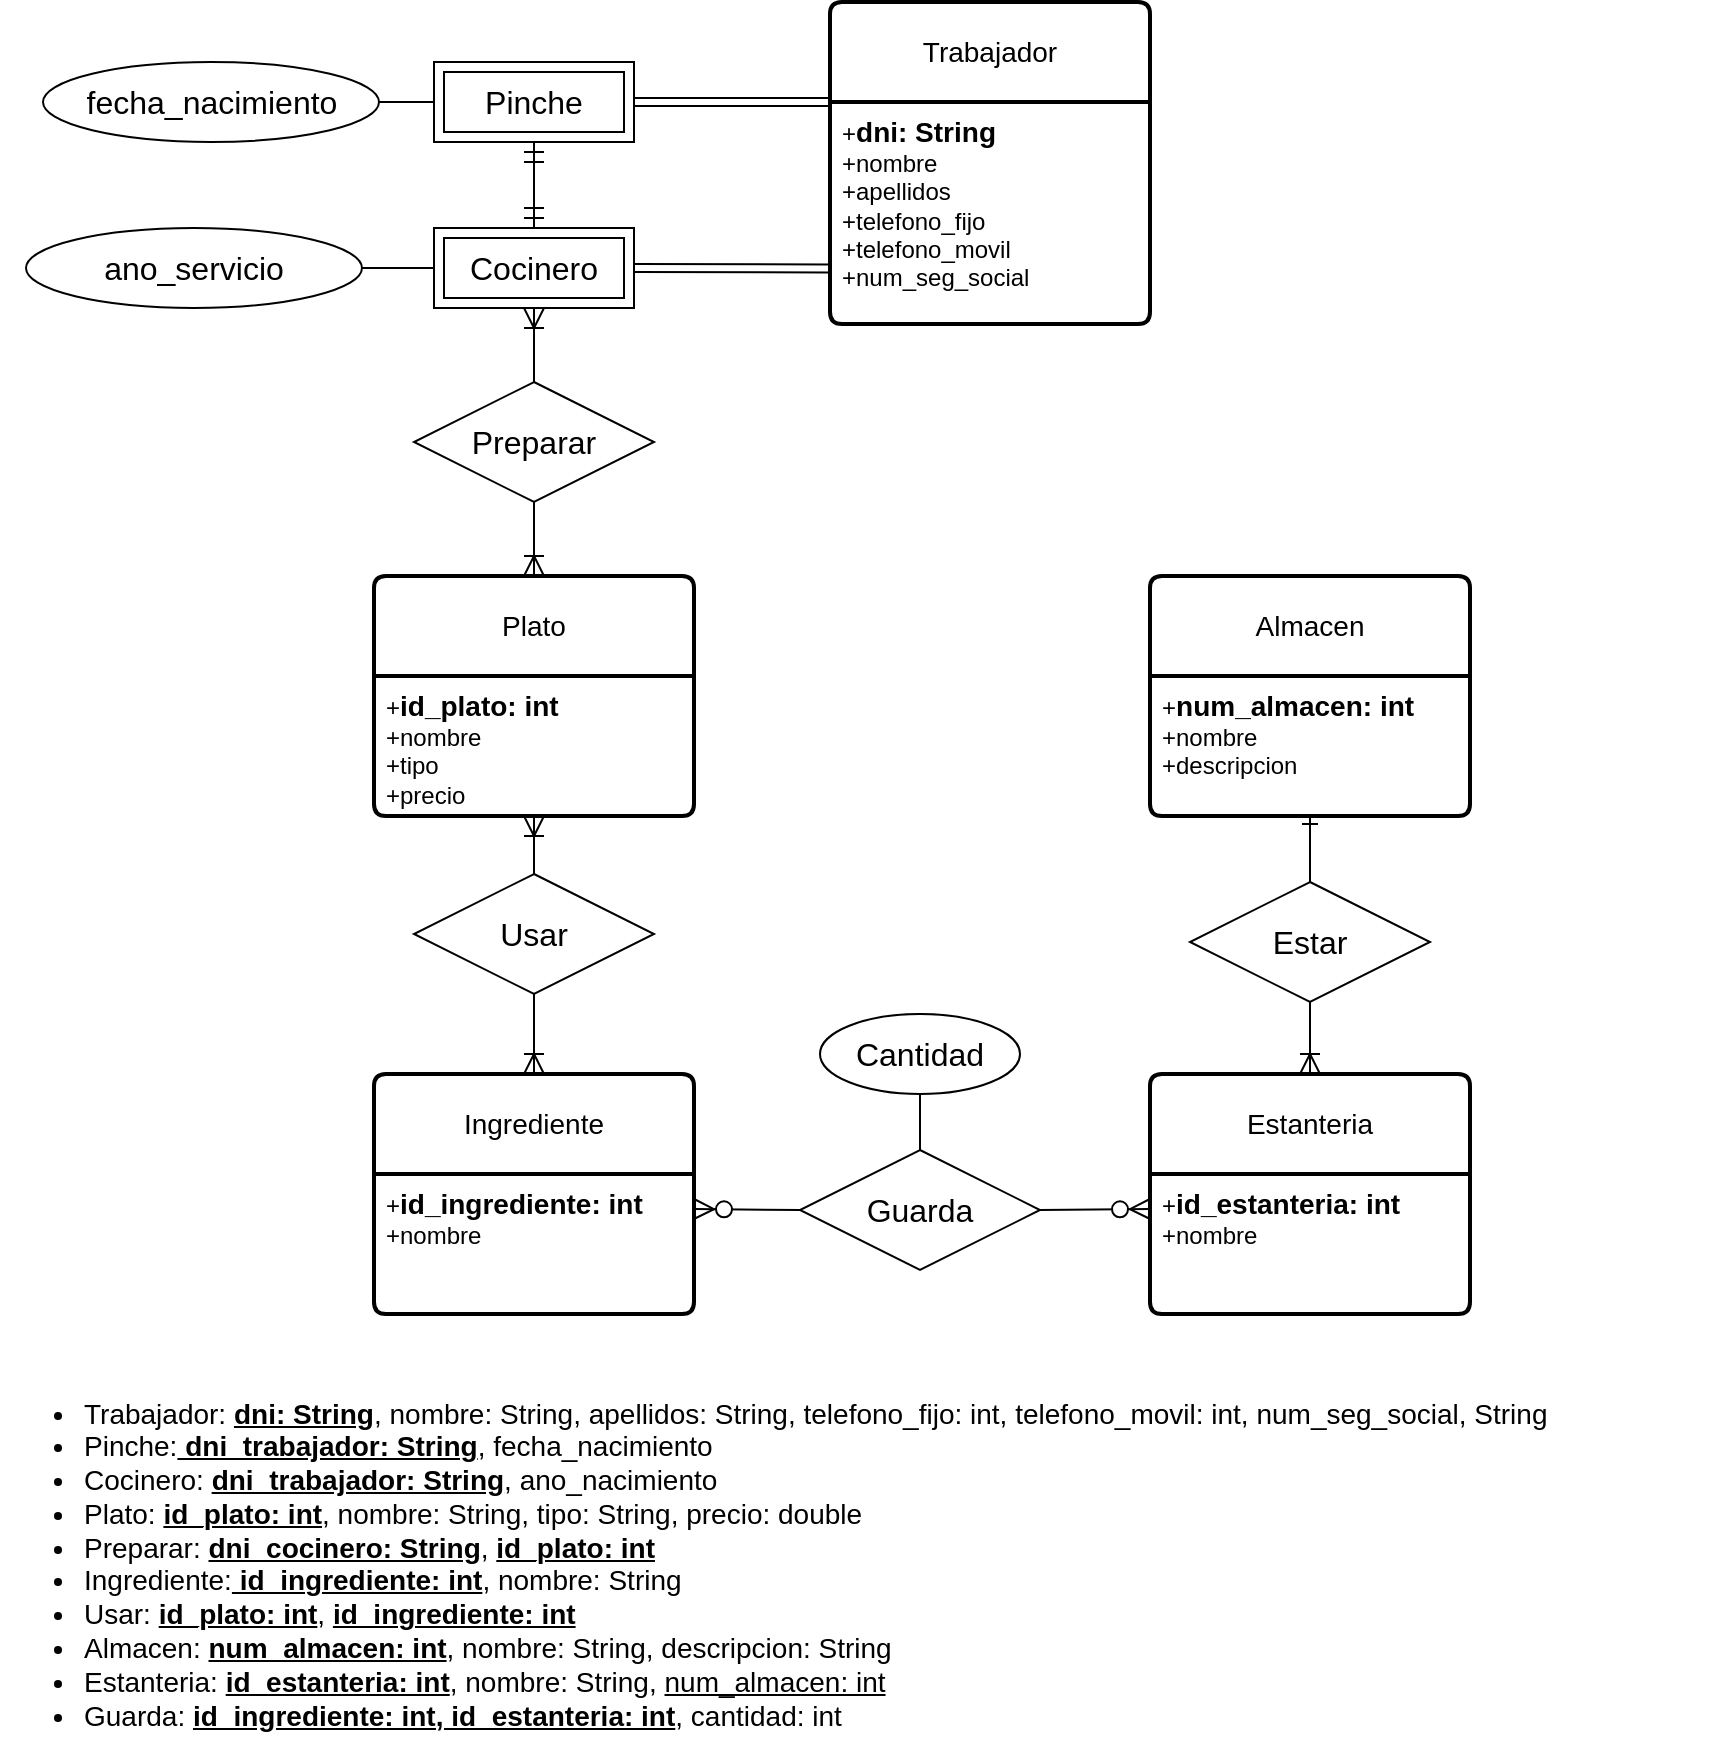 <mxfile version="22.0.4" type="github">
  <diagram name="Página-1" id="PqSsCMHdxQcDdJAgpGdl">
    <mxGraphModel dx="1505" dy="1004" grid="1" gridSize="10" guides="1" tooltips="1" connect="1" arrows="1" fold="1" page="0" pageScale="1" pageWidth="827" pageHeight="1169" math="0" shadow="0">
      <root>
        <mxCell id="0" />
        <mxCell id="1" parent="0" />
        <mxCell id="uwY-2UBI9H5vYCJlG3WE-1" value="Plato" style="swimlane;childLayout=stackLayout;horizontal=1;startSize=50;horizontalStack=0;rounded=1;fontSize=14;fontStyle=0;strokeWidth=2;resizeParent=0;resizeLast=1;shadow=0;dashed=0;align=center;arcSize=4;whiteSpace=wrap;html=1;" parent="1" vertex="1">
          <mxGeometry x="7" y="-44" width="160" height="120" as="geometry" />
        </mxCell>
        <mxCell id="uwY-2UBI9H5vYCJlG3WE-2" value="+&lt;b&gt;&lt;font style=&quot;font-size: 14px;&quot;&gt;id_plato: int&lt;/font&gt;&lt;/b&gt;&lt;br&gt;+nombre&lt;br&gt;+tipo&lt;br&gt;+precio" style="align=left;strokeColor=none;fillColor=none;spacingLeft=4;fontSize=12;verticalAlign=top;resizable=0;rotatable=0;part=1;html=1;" parent="uwY-2UBI9H5vYCJlG3WE-1" vertex="1">
          <mxGeometry y="50" width="160" height="70" as="geometry" />
        </mxCell>
        <mxCell id="uwY-2UBI9H5vYCJlG3WE-4" value="Ingrediente" style="swimlane;childLayout=stackLayout;horizontal=1;startSize=50;horizontalStack=0;rounded=1;fontSize=14;fontStyle=0;strokeWidth=2;resizeParent=0;resizeLast=1;shadow=0;dashed=0;align=center;arcSize=4;whiteSpace=wrap;html=1;" parent="1" vertex="1">
          <mxGeometry x="7" y="205" width="160" height="120" as="geometry" />
        </mxCell>
        <mxCell id="uwY-2UBI9H5vYCJlG3WE-5" value="+&lt;b&gt;&lt;font style=&quot;font-size: 14px;&quot;&gt;id_ingrediente: int&lt;/font&gt;&lt;/b&gt;&lt;br&gt;+nombre" style="align=left;strokeColor=none;fillColor=none;spacingLeft=4;fontSize=12;verticalAlign=top;resizable=0;rotatable=0;part=1;html=1;" parent="uwY-2UBI9H5vYCJlG3WE-4" vertex="1">
          <mxGeometry y="50" width="160" height="70" as="geometry" />
        </mxCell>
        <mxCell id="uwY-2UBI9H5vYCJlG3WE-10" value="Trabajador" style="swimlane;childLayout=stackLayout;horizontal=1;startSize=50;horizontalStack=0;rounded=1;fontSize=14;fontStyle=0;strokeWidth=2;resizeParent=0;resizeLast=1;shadow=0;dashed=0;align=center;arcSize=4;whiteSpace=wrap;html=1;" parent="1" vertex="1">
          <mxGeometry x="235" y="-331" width="160" height="161" as="geometry" />
        </mxCell>
        <mxCell id="uwY-2UBI9H5vYCJlG3WE-11" value="+&lt;b&gt;&lt;font style=&quot;font-size: 14px;&quot;&gt;dni: String&lt;/font&gt;&lt;/b&gt;&lt;br&gt;+nombre&lt;br&gt;+apellidos&lt;br&gt;+telefono_fijo&lt;br&gt;+telefono_movil&lt;br&gt;+num_seg_social" style="align=left;strokeColor=none;fillColor=none;spacingLeft=4;fontSize=12;verticalAlign=top;resizable=0;rotatable=0;part=1;html=1;" parent="uwY-2UBI9H5vYCJlG3WE-10" vertex="1">
          <mxGeometry y="50" width="160" height="111" as="geometry" />
        </mxCell>
        <mxCell id="uwY-2UBI9H5vYCJlG3WE-14" value="Cocinero" style="shape=ext;margin=3;double=1;whiteSpace=wrap;html=1;align=center;fontSize=16;" parent="1" vertex="1">
          <mxGeometry x="37" y="-218" width="100" height="40" as="geometry" />
        </mxCell>
        <mxCell id="uwY-2UBI9H5vYCJlG3WE-15" value="Pinche" style="shape=ext;margin=3;double=1;whiteSpace=wrap;html=1;align=center;fontSize=16;" parent="1" vertex="1">
          <mxGeometry x="37" y="-301" width="100" height="40" as="geometry" />
        </mxCell>
        <mxCell id="uwY-2UBI9H5vYCJlG3WE-16" value="" style="shape=link;html=1;rounded=0;fontSize=12;startSize=8;endSize=8;curved=1;entryX=0;entryY=0;entryDx=0;entryDy=0;exitX=1;exitY=0.5;exitDx=0;exitDy=0;" parent="1" source="uwY-2UBI9H5vYCJlG3WE-15" target="uwY-2UBI9H5vYCJlG3WE-11" edge="1">
          <mxGeometry width="100" relative="1" as="geometry">
            <mxPoint x="83" y="-245" as="sourcePoint" />
            <mxPoint x="183" y="-245" as="targetPoint" />
          </mxGeometry>
        </mxCell>
        <mxCell id="uwY-2UBI9H5vYCJlG3WE-17" value="" style="shape=link;html=1;rounded=0;fontSize=12;startSize=8;endSize=8;curved=1;entryX=0;entryY=0.75;entryDx=0;entryDy=0;exitX=1;exitY=0.5;exitDx=0;exitDy=0;" parent="1" source="uwY-2UBI9H5vYCJlG3WE-14" target="uwY-2UBI9H5vYCJlG3WE-11" edge="1">
          <mxGeometry width="100" relative="1" as="geometry">
            <mxPoint x="107" y="-280" as="sourcePoint" />
            <mxPoint x="213" y="-309" as="targetPoint" />
          </mxGeometry>
        </mxCell>
        <mxCell id="uwY-2UBI9H5vYCJlG3WE-18" value="fecha_nacimiento" style="ellipse;whiteSpace=wrap;html=1;align=center;fontSize=16;" parent="1" vertex="1">
          <mxGeometry x="-158.5" y="-301" width="168" height="40" as="geometry" />
        </mxCell>
        <mxCell id="uwY-2UBI9H5vYCJlG3WE-19" value="ano_servicio" style="ellipse;whiteSpace=wrap;html=1;align=center;fontSize=16;" parent="1" vertex="1">
          <mxGeometry x="-167" y="-218" width="168" height="40" as="geometry" />
        </mxCell>
        <mxCell id="uwY-2UBI9H5vYCJlG3WE-20" value="" style="endArrow=none;html=1;rounded=0;fontSize=12;startSize=8;endSize=8;curved=1;exitX=1;exitY=0.5;exitDx=0;exitDy=0;entryX=0;entryY=0.5;entryDx=0;entryDy=0;" parent="1" source="uwY-2UBI9H5vYCJlG3WE-18" target="uwY-2UBI9H5vYCJlG3WE-15" edge="1">
          <mxGeometry relative="1" as="geometry">
            <mxPoint x="-47" y="-141" as="sourcePoint" />
            <mxPoint x="113" y="-141" as="targetPoint" />
          </mxGeometry>
        </mxCell>
        <mxCell id="uwY-2UBI9H5vYCJlG3WE-21" value="" style="endArrow=none;html=1;rounded=0;fontSize=12;startSize=8;endSize=8;curved=1;exitX=1;exitY=0.5;exitDx=0;exitDy=0;entryX=0;entryY=0.5;entryDx=0;entryDy=0;" parent="1" source="uwY-2UBI9H5vYCJlG3WE-19" target="uwY-2UBI9H5vYCJlG3WE-14" edge="1">
          <mxGeometry relative="1" as="geometry">
            <mxPoint x="-60" y="-380" as="sourcePoint" />
            <mxPoint x="25" y="-380" as="targetPoint" />
          </mxGeometry>
        </mxCell>
        <mxCell id="uwY-2UBI9H5vYCJlG3WE-25" value="Preparar" style="shape=rhombus;perimeter=rhombusPerimeter;whiteSpace=wrap;html=1;align=center;fontSize=16;" parent="1" vertex="1">
          <mxGeometry x="27" y="-141" width="120" height="60" as="geometry" />
        </mxCell>
        <mxCell id="uwY-2UBI9H5vYCJlG3WE-28" value="" style="fontSize=12;html=1;endArrow=ERmandOne;startArrow=ERmandOne;rounded=0;startSize=8;endSize=8;entryX=0.5;entryY=1;entryDx=0;entryDy=0;exitX=0.5;exitY=0;exitDx=0;exitDy=0;" parent="1" source="uwY-2UBI9H5vYCJlG3WE-14" target="uwY-2UBI9H5vYCJlG3WE-15" edge="1">
          <mxGeometry width="100" height="100" relative="1" as="geometry">
            <mxPoint x="79" y="-193" as="sourcePoint" />
            <mxPoint x="16" y="-246" as="targetPoint" />
          </mxGeometry>
        </mxCell>
        <mxCell id="uwY-2UBI9H5vYCJlG3WE-30" value="" style="fontSize=12;html=1;endArrow=ERoneToMany;rounded=0;startSize=8;endSize=8;exitX=0.5;exitY=1;exitDx=0;exitDy=0;entryX=0.5;entryY=0;entryDx=0;entryDy=0;" parent="1" source="uwY-2UBI9H5vYCJlG3WE-25" target="uwY-2UBI9H5vYCJlG3WE-1" edge="1">
          <mxGeometry width="100" height="100" relative="1" as="geometry">
            <mxPoint x="92" y="-85" as="sourcePoint" />
            <mxPoint x="82" y="4" as="targetPoint" />
          </mxGeometry>
        </mxCell>
        <mxCell id="uwY-2UBI9H5vYCJlG3WE-31" value="" style="fontSize=12;html=1;endArrow=ERoneToMany;rounded=0;startSize=8;endSize=8;exitX=0.5;exitY=0;exitDx=0;exitDy=0;entryX=0.5;entryY=1;entryDx=0;entryDy=0;" parent="1" source="uwY-2UBI9H5vYCJlG3WE-25" target="uwY-2UBI9H5vYCJlG3WE-14" edge="1">
          <mxGeometry width="100" height="100" relative="1" as="geometry">
            <mxPoint x="196.5" y="18" as="sourcePoint" />
            <mxPoint x="180" y="-70" as="targetPoint" />
          </mxGeometry>
        </mxCell>
        <mxCell id="uwY-2UBI9H5vYCJlG3WE-34" value="Usar" style="shape=rhombus;perimeter=rhombusPerimeter;whiteSpace=wrap;html=1;align=center;fontSize=16;" parent="1" vertex="1">
          <mxGeometry x="27" y="105" width="120" height="60" as="geometry" />
        </mxCell>
        <mxCell id="uwY-2UBI9H5vYCJlG3WE-35" value="" style="fontSize=12;html=1;endArrow=ERoneToMany;rounded=0;startSize=8;endSize=8;entryX=0.5;entryY=0;entryDx=0;entryDy=0;exitX=0.5;exitY=1;exitDx=0;exitDy=0;" parent="1" source="uwY-2UBI9H5vYCJlG3WE-34" target="uwY-2UBI9H5vYCJlG3WE-4" edge="1">
          <mxGeometry width="100" height="100" relative="1" as="geometry">
            <mxPoint x="80" y="316" as="sourcePoint" />
            <mxPoint x="130" y="366" as="targetPoint" />
          </mxGeometry>
        </mxCell>
        <mxCell id="uwY-2UBI9H5vYCJlG3WE-36" value="" style="fontSize=12;html=1;endArrow=ERoneToMany;rounded=0;startSize=8;endSize=8;exitX=0.5;exitY=0;exitDx=0;exitDy=0;entryX=0.5;entryY=1;entryDx=0;entryDy=0;" parent="1" source="uwY-2UBI9H5vYCJlG3WE-34" target="uwY-2UBI9H5vYCJlG3WE-2" edge="1">
          <mxGeometry width="100" height="100" relative="1" as="geometry">
            <mxPoint x="99.5" y="380" as="sourcePoint" />
            <mxPoint x="80" y="206" as="targetPoint" />
          </mxGeometry>
        </mxCell>
        <mxCell id="uwY-2UBI9H5vYCJlG3WE-37" value="Estanteria" style="swimlane;childLayout=stackLayout;horizontal=1;startSize=50;horizontalStack=0;rounded=1;fontSize=14;fontStyle=0;strokeWidth=2;resizeParent=0;resizeLast=1;shadow=0;dashed=0;align=center;arcSize=4;whiteSpace=wrap;html=1;" parent="1" vertex="1">
          <mxGeometry x="395" y="205" width="160" height="120" as="geometry" />
        </mxCell>
        <mxCell id="uwY-2UBI9H5vYCJlG3WE-38" value="+&lt;b&gt;&lt;font style=&quot;font-size: 14px;&quot;&gt;id_estanteria: int&lt;/font&gt;&lt;/b&gt;&lt;br&gt;+nombre" style="align=left;strokeColor=none;fillColor=none;spacingLeft=4;fontSize=12;verticalAlign=top;resizable=0;rotatable=0;part=1;html=1;" parent="uwY-2UBI9H5vYCJlG3WE-37" vertex="1">
          <mxGeometry y="50" width="160" height="70" as="geometry" />
        </mxCell>
        <mxCell id="uwY-2UBI9H5vYCJlG3WE-40" value="Guarda" style="shape=rhombus;perimeter=rhombusPerimeter;whiteSpace=wrap;html=1;align=center;fontSize=16;" parent="1" vertex="1">
          <mxGeometry x="220" y="243" width="120" height="60" as="geometry" />
        </mxCell>
        <mxCell id="uwY-2UBI9H5vYCJlG3WE-42" value="" style="fontSize=12;html=1;endArrow=ERzeroToMany;endFill=1;rounded=0;startSize=8;endSize=8;exitX=1;exitY=0.5;exitDx=0;exitDy=0;entryX=0;entryY=0.25;entryDx=0;entryDy=0;" parent="1" source="uwY-2UBI9H5vYCJlG3WE-40" target="uwY-2UBI9H5vYCJlG3WE-38" edge="1">
          <mxGeometry width="100" height="100" relative="1" as="geometry">
            <mxPoint x="339" y="512" as="sourcePoint" />
            <mxPoint x="411" y="514.5" as="targetPoint" />
          </mxGeometry>
        </mxCell>
        <mxCell id="uwY-2UBI9H5vYCJlG3WE-43" value="" style="fontSize=12;html=1;endArrow=ERzeroToMany;endFill=1;rounded=0;startSize=8;endSize=8;exitX=0;exitY=0.5;exitDx=0;exitDy=0;entryX=1;entryY=0.25;entryDx=0;entryDy=0;" parent="1" source="uwY-2UBI9H5vYCJlG3WE-40" target="uwY-2UBI9H5vYCJlG3WE-5" edge="1">
          <mxGeometry width="100" height="100" relative="1" as="geometry">
            <mxPoint x="248" y="455.5" as="sourcePoint" />
            <mxPoint x="190" y="452" as="targetPoint" />
          </mxGeometry>
        </mxCell>
        <mxCell id="uwY-2UBI9H5vYCJlG3WE-44" value="Cantidad" style="ellipse;whiteSpace=wrap;html=1;align=center;fontSize=16;" parent="1" vertex="1">
          <mxGeometry x="230" y="175" width="100" height="40" as="geometry" />
        </mxCell>
        <mxCell id="uwY-2UBI9H5vYCJlG3WE-46" value="" style="endArrow=none;html=1;rounded=0;fontSize=12;startSize=8;endSize=8;curved=1;exitX=0.5;exitY=1;exitDx=0;exitDy=0;entryX=0.5;entryY=0;entryDx=0;entryDy=0;" parent="1" source="uwY-2UBI9H5vYCJlG3WE-44" target="uwY-2UBI9H5vYCJlG3WE-40" edge="1">
          <mxGeometry relative="1" as="geometry">
            <mxPoint x="308" y="71" as="sourcePoint" />
            <mxPoint x="468" y="71" as="targetPoint" />
          </mxGeometry>
        </mxCell>
        <mxCell id="uwY-2UBI9H5vYCJlG3WE-47" value="Almacen" style="swimlane;childLayout=stackLayout;horizontal=1;startSize=50;horizontalStack=0;rounded=1;fontSize=14;fontStyle=0;strokeWidth=2;resizeParent=0;resizeLast=1;shadow=0;dashed=0;align=center;arcSize=4;whiteSpace=wrap;html=1;" parent="1" vertex="1">
          <mxGeometry x="395" y="-44" width="160" height="120" as="geometry" />
        </mxCell>
        <mxCell id="uwY-2UBI9H5vYCJlG3WE-48" value="+&lt;b&gt;&lt;font style=&quot;font-size: 14px;&quot;&gt;num_almacen: int&lt;/font&gt;&lt;/b&gt;&lt;br&gt;+nombre&lt;br&gt;+descripcion" style="align=left;strokeColor=none;fillColor=none;spacingLeft=4;fontSize=12;verticalAlign=top;resizable=0;rotatable=0;part=1;html=1;" parent="uwY-2UBI9H5vYCJlG3WE-47" vertex="1">
          <mxGeometry y="50" width="160" height="70" as="geometry" />
        </mxCell>
        <mxCell id="uwY-2UBI9H5vYCJlG3WE-49" value="Estar" style="shape=rhombus;perimeter=rhombusPerimeter;whiteSpace=wrap;html=1;align=center;fontSize=16;" parent="1" vertex="1">
          <mxGeometry x="415" y="109" width="120" height="60" as="geometry" />
        </mxCell>
        <mxCell id="uwY-2UBI9H5vYCJlG3WE-51" value="" style="fontSize=12;html=1;endArrow=ERoneToMany;rounded=0;startSize=8;endSize=8;entryX=0.5;entryY=0;entryDx=0;entryDy=0;exitX=0.5;exitY=1;exitDx=0;exitDy=0;" parent="1" source="uwY-2UBI9H5vYCJlG3WE-49" target="uwY-2UBI9H5vYCJlG3WE-37" edge="1">
          <mxGeometry width="100" height="100" relative="1" as="geometry">
            <mxPoint x="283" y="69" as="sourcePoint" />
            <mxPoint x="383" y="-31" as="targetPoint" />
          </mxGeometry>
        </mxCell>
        <mxCell id="AaIbiYYP-QCXW00dXHcO-1" value="" style="fontSize=12;html=1;endArrow=ERone;endFill=1;rounded=0;entryX=0.5;entryY=1;entryDx=0;entryDy=0;exitX=0.5;exitY=0;exitDx=0;exitDy=0;" edge="1" parent="1" source="uwY-2UBI9H5vYCJlG3WE-49" target="uwY-2UBI9H5vYCJlG3WE-48">
          <mxGeometry width="100" height="100" relative="1" as="geometry">
            <mxPoint x="618" y="357" as="sourcePoint" />
            <mxPoint x="718" y="257" as="targetPoint" />
          </mxGeometry>
        </mxCell>
        <mxCell id="AaIbiYYP-QCXW00dXHcO-2" value="&lt;ul style=&quot;font-size: 14px;&quot;&gt;&lt;li&gt;Trabajador: &lt;b&gt;&lt;u&gt;dni: String&lt;/u&gt;&lt;/b&gt;, nombre: String, apellidos: String, telefono_fijo: int, telefono_movil: int, num_seg_social, String&lt;/li&gt;&lt;li&gt;Pinche:&lt;u&gt;&lt;b&gt; dni_trabajador: String&lt;/b&gt;&lt;/u&gt;, fecha_nacimiento&lt;/li&gt;&lt;li&gt;Cocinero: &lt;b&gt;&lt;u&gt;dni_trabajador: String&lt;/u&gt;&lt;/b&gt;, ano_nacimiento&lt;/li&gt;&lt;li&gt;Plato: &lt;b&gt;&lt;u&gt;id_plato: int&lt;/u&gt;&lt;/b&gt;, nombre: String, tipo: String, precio: double&lt;/li&gt;&lt;li&gt;Preparar:&amp;nbsp;&lt;b style=&quot;border-color: var(--border-color);&quot;&gt;&lt;u style=&quot;border-color: var(--border-color);&quot;&gt;dni_cocinero: String&lt;/u&gt;&lt;/b&gt;,&amp;nbsp;&lt;b style=&quot;border-color: var(--border-color);&quot;&gt;&lt;u style=&quot;border-color: var(--border-color);&quot;&gt;id_plato: int&lt;/u&gt;&lt;/b&gt;&lt;/li&gt;&lt;li&gt;Ingrediente:&lt;b&gt;&lt;u&gt; id_ingrediente: int&lt;/u&gt;&lt;/b&gt;, nombre: String&lt;/li&gt;&lt;li&gt;Usar: &lt;b&gt;&lt;u&gt;id_plato: int&lt;/u&gt;&lt;/b&gt;, &lt;b&gt;&lt;u&gt;id_ingrediente: int&lt;/u&gt;&lt;/b&gt;&lt;/li&gt;&lt;li&gt;Almacen: &lt;b&gt;&lt;u&gt;num_almacen: int&lt;/u&gt;&lt;/b&gt;, nombre: String, descripcion: String&lt;/li&gt;&lt;li&gt;Estanteria: &lt;b&gt;&lt;u&gt;id_estanteria: int&lt;/u&gt;&lt;/b&gt;, nombre: String, &lt;u&gt;num_almacen: int&lt;/u&gt;&lt;/li&gt;&lt;li&gt;Guarda: &lt;b&gt;&lt;u&gt;id_ingrediente: int, id_estanteria: int&lt;/u&gt;&lt;/b&gt;, cantidad: int&lt;/li&gt;&lt;/ul&gt;" style="text;strokeColor=none;fillColor=none;html=1;whiteSpace=wrap;verticalAlign=middle;overflow=hidden;" vertex="1" parent="1">
          <mxGeometry x="-180" y="350" width="857" height="190" as="geometry" />
        </mxCell>
      </root>
    </mxGraphModel>
  </diagram>
</mxfile>
